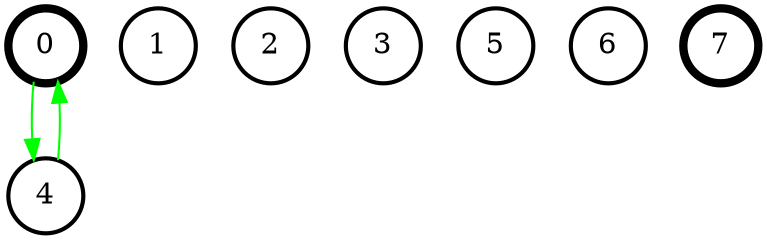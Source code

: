 digraph G {
margin = 0;
forcelabels = true;
node [ shape = circle, penwidth = 2 ];

0 [ pos = "0,1!", penwidth = 4 ];
1 [ pos = "2,2!" ];
2 [ pos = "4,1!" ];
3 [ pos = "4,3!" ];
4 [ pos = "6,4!" ];
5 [ pos = "9,1!" ];
6 [ pos = "9,4!" ];
7 [ pos = "9,3!", penwidth = 4 ];

0 -> 4 [ color = green ];
4 -> 0 [ color = green ];
}
